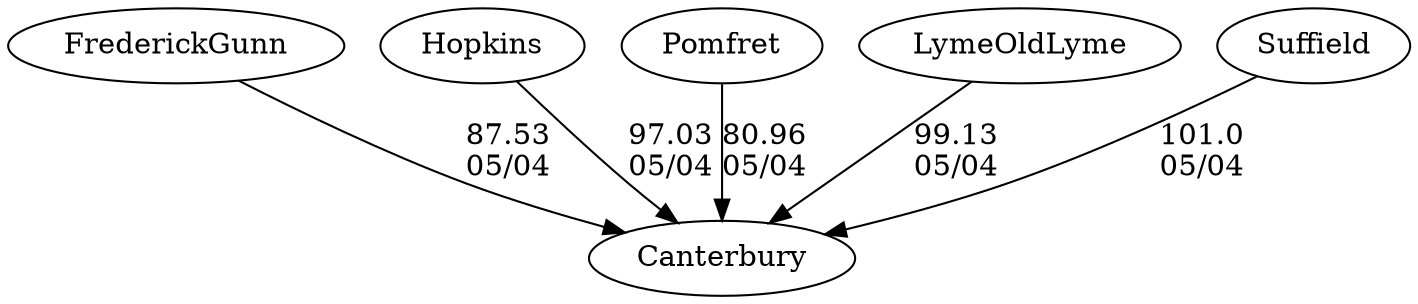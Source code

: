 digraph girls2foursCanterbury {Canterbury [URL="girls2foursCanterburyCanterbury.html"];FrederickGunn [URL="girls2foursCanterburyFrederickGunn.html"];Hopkins [URL="girls2foursCanterburyHopkins.html"];Pomfret [URL="girls2foursCanterburyPomfret.html"];LymeOldLyme [URL="girls2foursCanterburyLymeOldLyme.html"];Suffield [URL="girls2foursCanterburySuffield.html"];Suffield -> Canterbury[label="101.0
05/04", weight="-1", tooltip="Founder's Day Regatta			
Conditions: Some cross wind in the first 500m shifting into a light tail wind in the last 1k. Teams with multiple boats in a single event only progressed the faster boat even if both finished top 3.", URL="", random="random"]; 
LymeOldLyme -> Canterbury[label="99.13
05/04", weight="1", tooltip="Founder's Day Regatta			
Conditions: Some cross wind in the first 500m shifting into a light tail wind in the last 1k. Teams with multiple boats in a single event only progressed the faster boat even if both finished top 3.", URL="", random="random"]; 
Hopkins -> Canterbury[label="97.03
05/04", weight="3", tooltip="Founder's Day Regatta			
Conditions: Some cross wind in the first 500m shifting into a light tail wind in the last 1k. Teams with multiple boats in a single event only progressed the faster boat even if both finished top 3.", URL="", random="random"]; 
FrederickGunn -> Canterbury[label="87.53
05/04", weight="13", tooltip="Founder's Day Regatta			
Conditions: Some cross wind in the first 500m shifting into a light tail wind in the last 1k. Teams with multiple boats in a single event only progressed the faster boat even if both finished top 3.", URL="", random="random"]; 
Pomfret -> Canterbury[label="80.96
05/04", weight="20", tooltip="Founder's Day Regatta			
Conditions: Some cross wind in the first 500m shifting into a light tail wind in the last 1k. Teams with multiple boats in a single event only progressed the faster boat even if both finished top 3.", URL="", random="random"]}